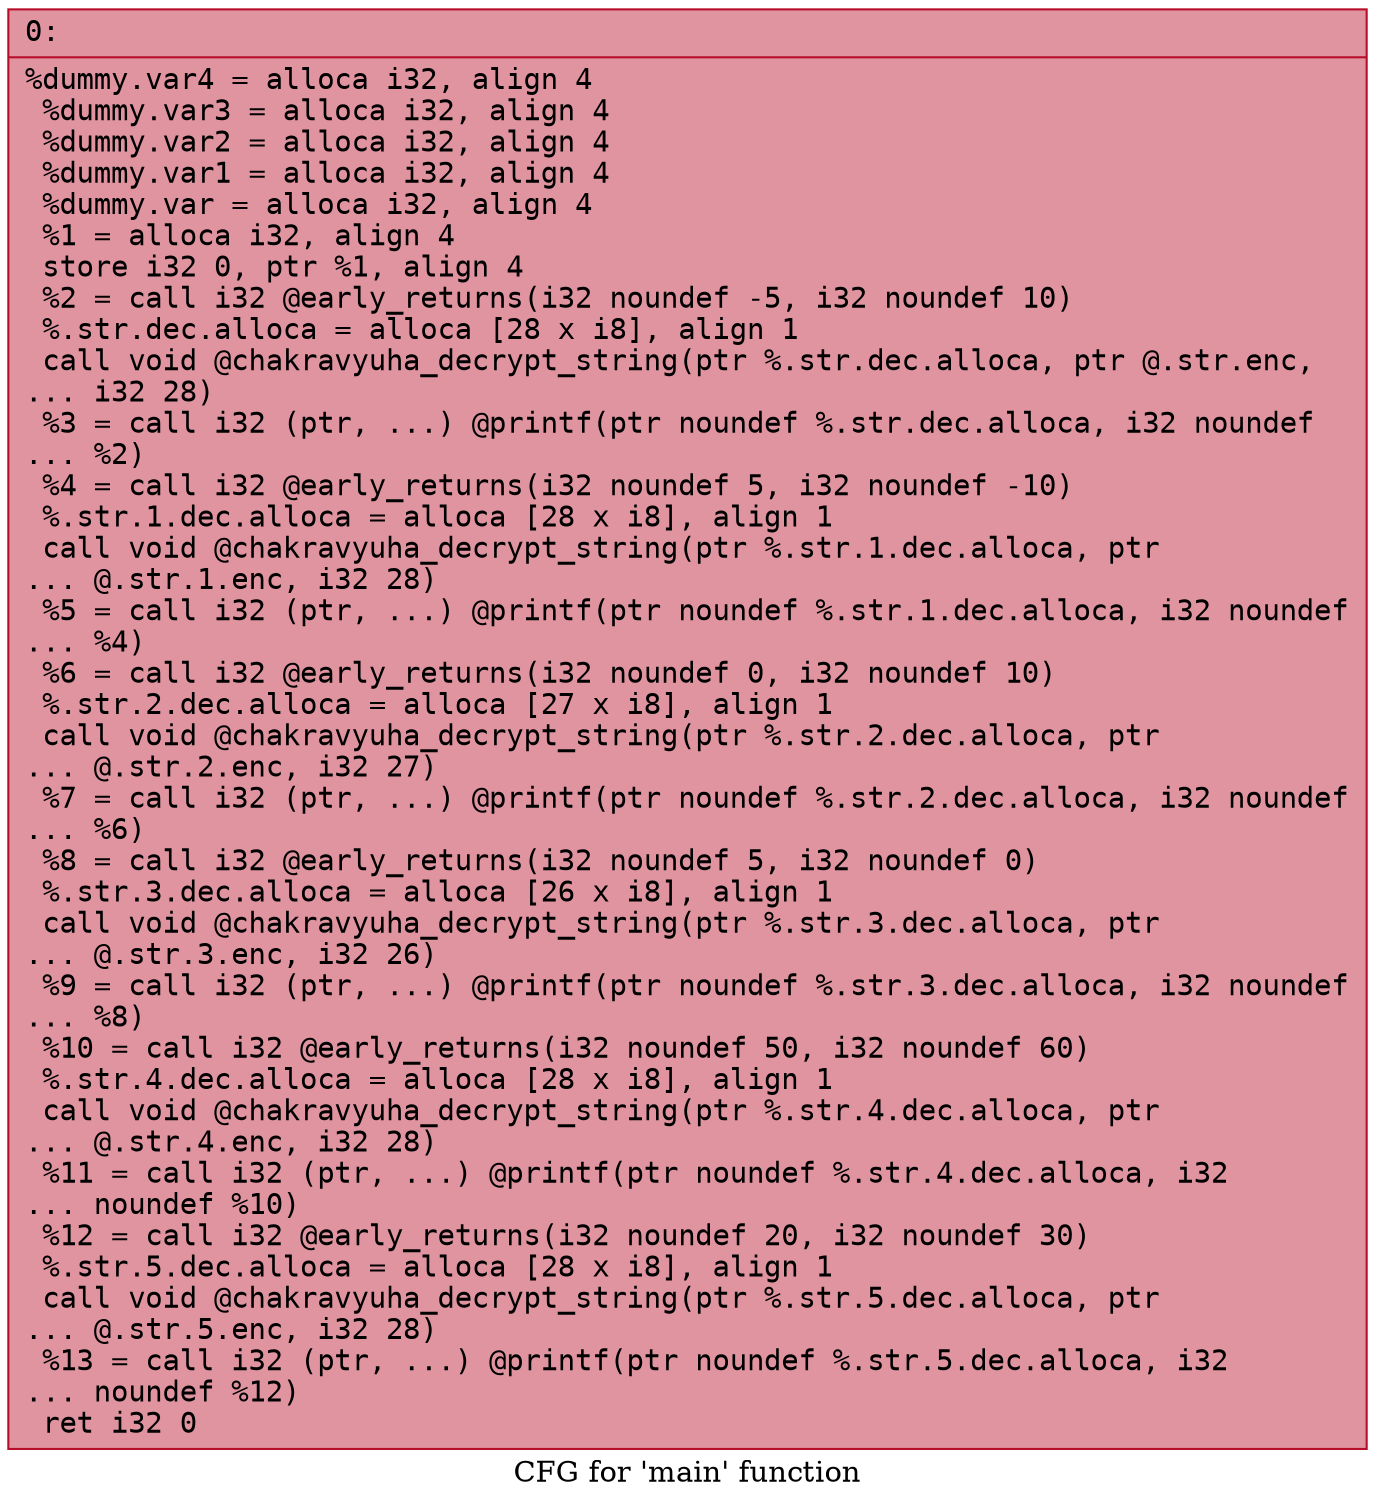 digraph "CFG for 'main' function" {
	label="CFG for 'main' function";

	Node0x5fe58fbefbe0 [shape=record,color="#b70d28ff", style=filled, fillcolor="#b70d2870" fontname="Courier",label="{0:\l|  %dummy.var4 = alloca i32, align 4\l  %dummy.var3 = alloca i32, align 4\l  %dummy.var2 = alloca i32, align 4\l  %dummy.var1 = alloca i32, align 4\l  %dummy.var = alloca i32, align 4\l  %1 = alloca i32, align 4\l  store i32 0, ptr %1, align 4\l  %2 = call i32 @early_returns(i32 noundef -5, i32 noundef 10)\l  %.str.dec.alloca = alloca [28 x i8], align 1\l  call void @chakravyuha_decrypt_string(ptr %.str.dec.alloca, ptr @.str.enc,\l... i32 28)\l  %3 = call i32 (ptr, ...) @printf(ptr noundef %.str.dec.alloca, i32 noundef\l... %2)\l  %4 = call i32 @early_returns(i32 noundef 5, i32 noundef -10)\l  %.str.1.dec.alloca = alloca [28 x i8], align 1\l  call void @chakravyuha_decrypt_string(ptr %.str.1.dec.alloca, ptr\l... @.str.1.enc, i32 28)\l  %5 = call i32 (ptr, ...) @printf(ptr noundef %.str.1.dec.alloca, i32 noundef\l... %4)\l  %6 = call i32 @early_returns(i32 noundef 0, i32 noundef 10)\l  %.str.2.dec.alloca = alloca [27 x i8], align 1\l  call void @chakravyuha_decrypt_string(ptr %.str.2.dec.alloca, ptr\l... @.str.2.enc, i32 27)\l  %7 = call i32 (ptr, ...) @printf(ptr noundef %.str.2.dec.alloca, i32 noundef\l... %6)\l  %8 = call i32 @early_returns(i32 noundef 5, i32 noundef 0)\l  %.str.3.dec.alloca = alloca [26 x i8], align 1\l  call void @chakravyuha_decrypt_string(ptr %.str.3.dec.alloca, ptr\l... @.str.3.enc, i32 26)\l  %9 = call i32 (ptr, ...) @printf(ptr noundef %.str.3.dec.alloca, i32 noundef\l... %8)\l  %10 = call i32 @early_returns(i32 noundef 50, i32 noundef 60)\l  %.str.4.dec.alloca = alloca [28 x i8], align 1\l  call void @chakravyuha_decrypt_string(ptr %.str.4.dec.alloca, ptr\l... @.str.4.enc, i32 28)\l  %11 = call i32 (ptr, ...) @printf(ptr noundef %.str.4.dec.alloca, i32\l... noundef %10)\l  %12 = call i32 @early_returns(i32 noundef 20, i32 noundef 30)\l  %.str.5.dec.alloca = alloca [28 x i8], align 1\l  call void @chakravyuha_decrypt_string(ptr %.str.5.dec.alloca, ptr\l... @.str.5.enc, i32 28)\l  %13 = call i32 (ptr, ...) @printf(ptr noundef %.str.5.dec.alloca, i32\l... noundef %12)\l  ret i32 0\l}"];
}
